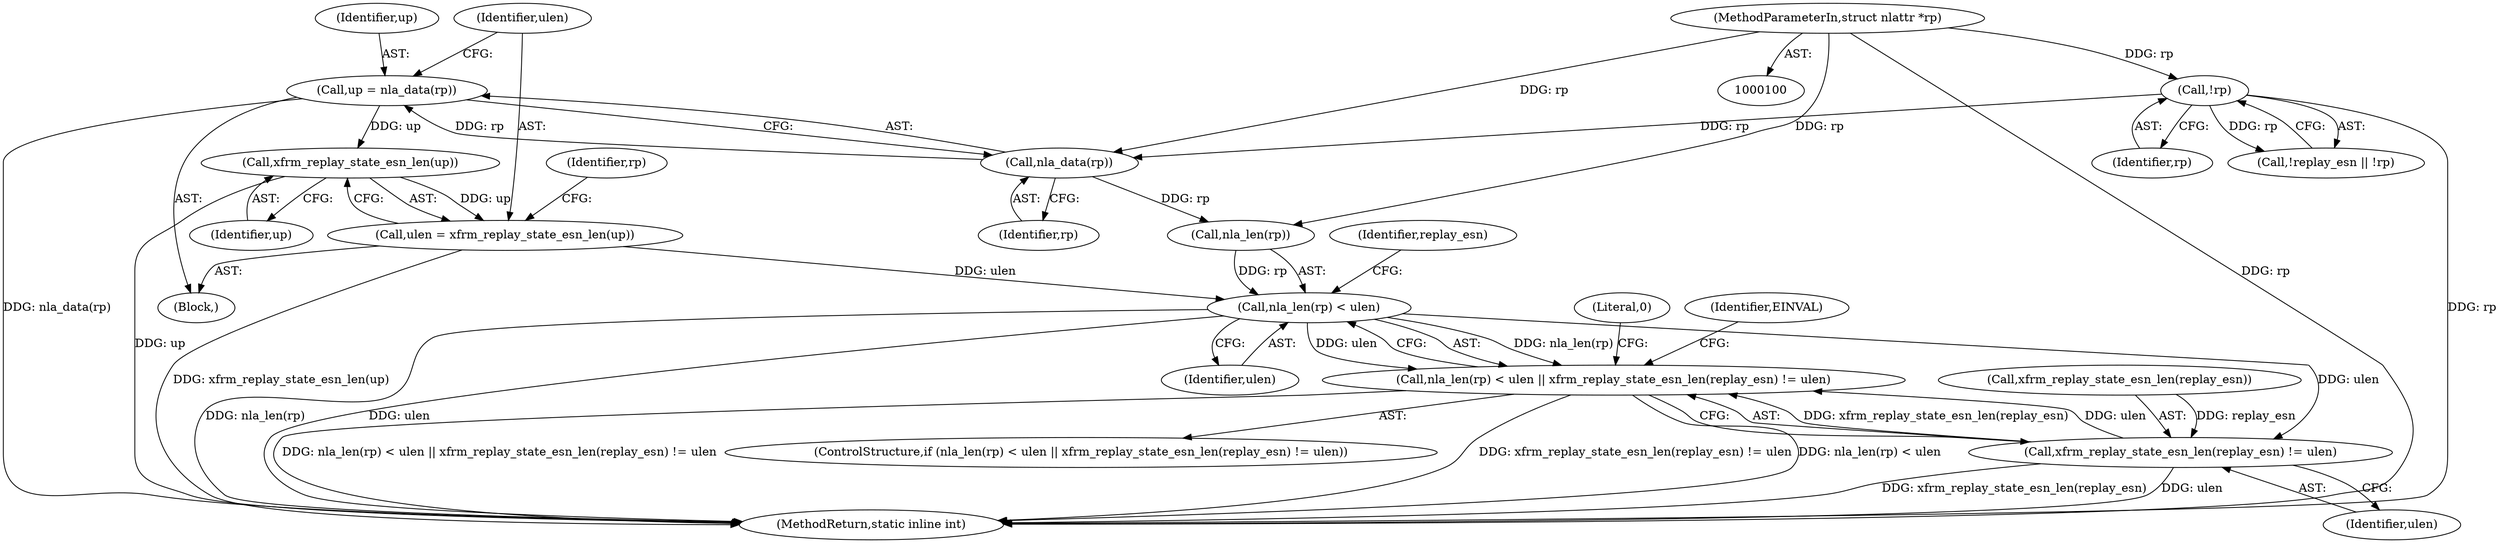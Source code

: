 digraph "0_linux_ecd7918745234e423dd87fcc0c077da557909720_1@pointer" {
"1000120" [label="(Call,xfrm_replay_state_esn_len(up))"];
"1000114" [label="(Call,up = nla_data(rp))"];
"1000116" [label="(Call,nla_data(rp))"];
"1000110" [label="(Call,!rp)"];
"1000102" [label="(MethodParameterIn,struct nlattr *rp)"];
"1000118" [label="(Call,ulen = xfrm_replay_state_esn_len(up))"];
"1000124" [label="(Call,nla_len(rp) < ulen)"];
"1000123" [label="(Call,nla_len(rp) < ulen || xfrm_replay_state_esn_len(replay_esn) != ulen)"];
"1000128" [label="(Call,xfrm_replay_state_esn_len(replay_esn) != ulen)"];
"1000116" [label="(Call,nla_data(rp))"];
"1000130" [label="(Identifier,replay_esn)"];
"1000111" [label="(Identifier,rp)"];
"1000117" [label="(Identifier,rp)"];
"1000125" [label="(Call,nla_len(rp))"];
"1000102" [label="(MethodParameterIn,struct nlattr *rp)"];
"1000114" [label="(Call,up = nla_data(rp))"];
"1000136" [label="(Literal,0)"];
"1000120" [label="(Call,xfrm_replay_state_esn_len(up))"];
"1000115" [label="(Identifier,up)"];
"1000110" [label="(Call,!rp)"];
"1000127" [label="(Identifier,ulen)"];
"1000119" [label="(Identifier,ulen)"];
"1000124" [label="(Call,nla_len(rp) < ulen)"];
"1000118" [label="(Call,ulen = xfrm_replay_state_esn_len(up))"];
"1000123" [label="(Call,nla_len(rp) < ulen || xfrm_replay_state_esn_len(replay_esn) != ulen)"];
"1000129" [label="(Call,xfrm_replay_state_esn_len(replay_esn))"];
"1000137" [label="(MethodReturn,static inline int)"];
"1000131" [label="(Identifier,ulen)"];
"1000128" [label="(Call,xfrm_replay_state_esn_len(replay_esn) != ulen)"];
"1000107" [label="(Call,!replay_esn || !rp)"];
"1000134" [label="(Identifier,EINVAL)"];
"1000122" [label="(ControlStructure,if (nla_len(rp) < ulen || xfrm_replay_state_esn_len(replay_esn) != ulen))"];
"1000103" [label="(Block,)"];
"1000126" [label="(Identifier,rp)"];
"1000121" [label="(Identifier,up)"];
"1000120" -> "1000118"  [label="AST: "];
"1000120" -> "1000121"  [label="CFG: "];
"1000121" -> "1000120"  [label="AST: "];
"1000118" -> "1000120"  [label="CFG: "];
"1000120" -> "1000137"  [label="DDG: up"];
"1000120" -> "1000118"  [label="DDG: up"];
"1000114" -> "1000120"  [label="DDG: up"];
"1000114" -> "1000103"  [label="AST: "];
"1000114" -> "1000116"  [label="CFG: "];
"1000115" -> "1000114"  [label="AST: "];
"1000116" -> "1000114"  [label="AST: "];
"1000119" -> "1000114"  [label="CFG: "];
"1000114" -> "1000137"  [label="DDG: nla_data(rp)"];
"1000116" -> "1000114"  [label="DDG: rp"];
"1000116" -> "1000117"  [label="CFG: "];
"1000117" -> "1000116"  [label="AST: "];
"1000110" -> "1000116"  [label="DDG: rp"];
"1000102" -> "1000116"  [label="DDG: rp"];
"1000116" -> "1000125"  [label="DDG: rp"];
"1000110" -> "1000107"  [label="AST: "];
"1000110" -> "1000111"  [label="CFG: "];
"1000111" -> "1000110"  [label="AST: "];
"1000107" -> "1000110"  [label="CFG: "];
"1000110" -> "1000137"  [label="DDG: rp"];
"1000110" -> "1000107"  [label="DDG: rp"];
"1000102" -> "1000110"  [label="DDG: rp"];
"1000102" -> "1000100"  [label="AST: "];
"1000102" -> "1000137"  [label="DDG: rp"];
"1000102" -> "1000125"  [label="DDG: rp"];
"1000118" -> "1000103"  [label="AST: "];
"1000119" -> "1000118"  [label="AST: "];
"1000126" -> "1000118"  [label="CFG: "];
"1000118" -> "1000137"  [label="DDG: xfrm_replay_state_esn_len(up)"];
"1000118" -> "1000124"  [label="DDG: ulen"];
"1000124" -> "1000123"  [label="AST: "];
"1000124" -> "1000127"  [label="CFG: "];
"1000125" -> "1000124"  [label="AST: "];
"1000127" -> "1000124"  [label="AST: "];
"1000130" -> "1000124"  [label="CFG: "];
"1000123" -> "1000124"  [label="CFG: "];
"1000124" -> "1000137"  [label="DDG: nla_len(rp)"];
"1000124" -> "1000137"  [label="DDG: ulen"];
"1000124" -> "1000123"  [label="DDG: nla_len(rp)"];
"1000124" -> "1000123"  [label="DDG: ulen"];
"1000125" -> "1000124"  [label="DDG: rp"];
"1000124" -> "1000128"  [label="DDG: ulen"];
"1000123" -> "1000122"  [label="AST: "];
"1000123" -> "1000128"  [label="CFG: "];
"1000128" -> "1000123"  [label="AST: "];
"1000134" -> "1000123"  [label="CFG: "];
"1000136" -> "1000123"  [label="CFG: "];
"1000123" -> "1000137"  [label="DDG: nla_len(rp) < ulen || xfrm_replay_state_esn_len(replay_esn) != ulen"];
"1000123" -> "1000137"  [label="DDG: xfrm_replay_state_esn_len(replay_esn) != ulen"];
"1000123" -> "1000137"  [label="DDG: nla_len(rp) < ulen"];
"1000128" -> "1000123"  [label="DDG: xfrm_replay_state_esn_len(replay_esn)"];
"1000128" -> "1000123"  [label="DDG: ulen"];
"1000128" -> "1000131"  [label="CFG: "];
"1000129" -> "1000128"  [label="AST: "];
"1000131" -> "1000128"  [label="AST: "];
"1000128" -> "1000137"  [label="DDG: xfrm_replay_state_esn_len(replay_esn)"];
"1000128" -> "1000137"  [label="DDG: ulen"];
"1000129" -> "1000128"  [label="DDG: replay_esn"];
}
